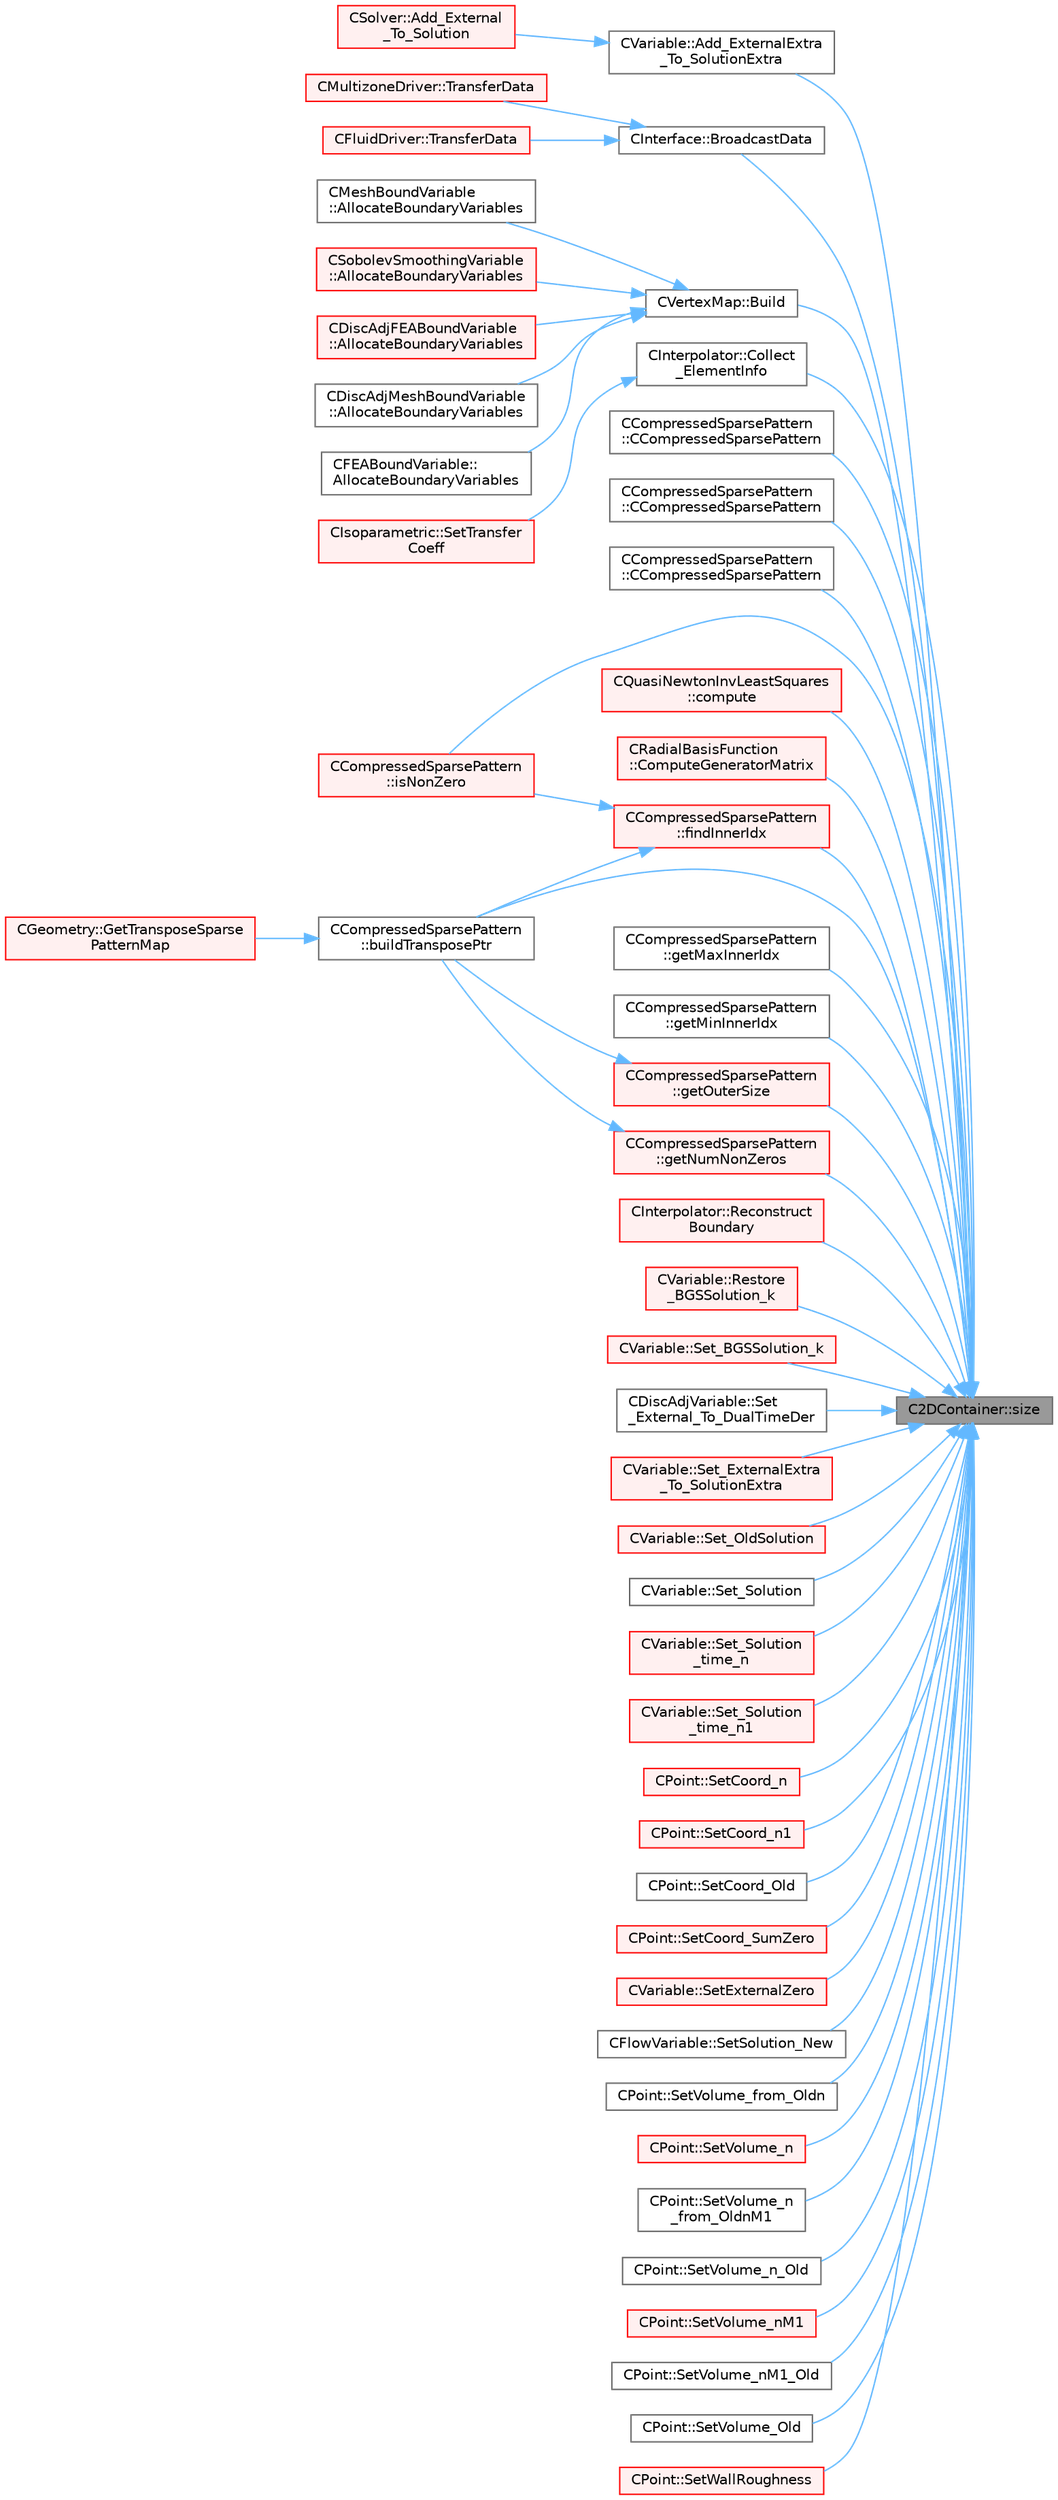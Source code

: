 digraph "C2DContainer::size"
{
 // LATEX_PDF_SIZE
  bgcolor="transparent";
  edge [fontname=Helvetica,fontsize=10,labelfontname=Helvetica,labelfontsize=10];
  node [fontname=Helvetica,fontsize=10,shape=box,height=0.2,width=0.4];
  rankdir="RL";
  Node1 [id="Node000001",label="C2DContainer::size",height=0.2,width=0.4,color="gray40", fillcolor="grey60", style="filled", fontcolor="black",tooltip=" "];
  Node1 -> Node2 [id="edge1_Node000001_Node000002",dir="back",color="steelblue1",style="solid",tooltip=" "];
  Node2 [id="Node000002",label="CVariable::Add_ExternalExtra\l_To_SolutionExtra",height=0.2,width=0.4,color="grey40", fillcolor="white", style="filled",URL="$classCVariable.html#a763268a9c4a2e25b871117743251463c",tooltip="Add the external contribution to the solution for the extra adjoint solutions."];
  Node2 -> Node3 [id="edge2_Node000002_Node000003",dir="back",color="steelblue1",style="solid",tooltip=" "];
  Node3 [id="Node000003",label="CSolver::Add_External\l_To_Solution",height=0.2,width=0.4,color="red", fillcolor="#FFF0F0", style="filled",URL="$classCSolver.html#a0ece4e9ec78dcbcb3b9d980f01f7b17c",tooltip="Add External to Solution vector."];
  Node1 -> Node9 [id="edge3_Node000001_Node000009",dir="back",color="steelblue1",style="solid",tooltip=" "];
  Node9 [id="Node000009",label="CInterface::BroadcastData",height=0.2,width=0.4,color="grey40", fillcolor="white", style="filled",URL="$classCInterface.html#ae96b2c6b2dda67461705d7ef160c289d",tooltip="Interpolate data and broadcast it into all processors, for nonmatching meshes."];
  Node9 -> Node10 [id="edge4_Node000009_Node000010",dir="back",color="steelblue1",style="solid",tooltip=" "];
  Node10 [id="Node000010",label="CFluidDriver::TransferData",height=0.2,width=0.4,color="red", fillcolor="#FFF0F0", style="filled",URL="$classCFluidDriver.html#a313e9a3af5999f5ae2e45f398da21df6",tooltip="Transfer data among different zones (multiple zone)."];
  Node9 -> Node13 [id="edge5_Node000009_Node000013",dir="back",color="steelblue1",style="solid",tooltip=" "];
  Node13 [id="Node000013",label="CMultizoneDriver::TransferData",height=0.2,width=0.4,color="red", fillcolor="#FFF0F0", style="filled",URL="$classCMultizoneDriver.html#ac25d737397546e3a311a6c286a9ce773",tooltip="Routine to provide all the desired physical transfers between the different zones during one iteratio..."];
  Node1 -> Node22 [id="edge6_Node000001_Node000022",dir="back",color="steelblue1",style="solid",tooltip=" "];
  Node22 [id="Node000022",label="CVertexMap::Build",height=0.2,width=0.4,color="grey40", fillcolor="white", style="filled",URL="$classCVertexMap.html#adaaf69514da251457a61c66bee0b0fdc",tooltip="Build the point to vertex map."];
  Node22 -> Node23 [id="edge7_Node000022_Node000023",dir="back",color="steelblue1",style="solid",tooltip=" "];
  Node23 [id="Node000023",label="CSobolevSmoothingVariable\l::AllocateBoundaryVariables",height=0.2,width=0.4,color="red", fillcolor="#FFF0F0", style="filled",URL="$classCSobolevSmoothingVariable.html#a77ac20c700918b8334078d3a9b7da741",tooltip="Allocate member variables for points marked as vertex (via \"MarkAsBoundaryPoint\")."];
  Node22 -> Node25 [id="edge8_Node000022_Node000025",dir="back",color="steelblue1",style="solid",tooltip=" "];
  Node25 [id="Node000025",label="CDiscAdjFEABoundVariable\l::AllocateBoundaryVariables",height=0.2,width=0.4,color="red", fillcolor="#FFF0F0", style="filled",URL="$classCDiscAdjFEABoundVariable.html#a5d7ccf79425d4b332ffbf7e0405b9eed",tooltip="Allocate member variables for points marked as vertex (via \"Set_isVertex\")."];
  Node22 -> Node27 [id="edge9_Node000022_Node000027",dir="back",color="steelblue1",style="solid",tooltip=" "];
  Node27 [id="Node000027",label="CDiscAdjMeshBoundVariable\l::AllocateBoundaryVariables",height=0.2,width=0.4,color="grey40", fillcolor="white", style="filled",URL="$classCDiscAdjMeshBoundVariable.html#aaea48260d6aa58df1b0d0dd80728b0ea",tooltip="Allocate member variables for points marked as vertex (via \"Set_isVertex\")."];
  Node22 -> Node28 [id="edge10_Node000022_Node000028",dir="back",color="steelblue1",style="solid",tooltip=" "];
  Node28 [id="Node000028",label="CFEABoundVariable::\lAllocateBoundaryVariables",height=0.2,width=0.4,color="grey40", fillcolor="white", style="filled",URL="$classCFEABoundVariable.html#a71f03a67df03a2631e2d2231bc58d5ab",tooltip="Allocate member variables for points marked as vertex (via \"Set_isVertex\")."];
  Node22 -> Node29 [id="edge11_Node000022_Node000029",dir="back",color="steelblue1",style="solid",tooltip=" "];
  Node29 [id="Node000029",label="CMeshBoundVariable\l::AllocateBoundaryVariables",height=0.2,width=0.4,color="grey40", fillcolor="white", style="filled",URL="$classCMeshBoundVariable.html#a18d608e26f2c28261461f7c36596f26f",tooltip="Allocate member variables for points marked as vertex (via \"Set_isVertex\")."];
  Node1 -> Node30 [id="edge12_Node000001_Node000030",dir="back",color="steelblue1",style="solid",tooltip=" "];
  Node30 [id="Node000030",label="CCompressedSparsePattern\l::buildTransposePtr",height=0.2,width=0.4,color="grey40", fillcolor="white", style="filled",URL="$classCCompressedSparsePattern.html#aeda12f12ffb4d5161ec075c63c0f9042",tooltip="Build a list of pointers to the transpose entries of the pattern, requires symmetry."];
  Node30 -> Node31 [id="edge13_Node000030_Node000031",dir="back",color="steelblue1",style="solid",tooltip=" "];
  Node31 [id="Node000031",label="CGeometry::GetTransposeSparse\lPatternMap",height=0.2,width=0.4,color="red", fillcolor="#FFF0F0", style="filled",URL="$classCGeometry.html#a93838f0e718dd1c69b1a39e30083ad88",tooltip="Get the transpose of the (main, i.e 0 fill) sparse pattern (e.g. CSR becomes CSC)."];
  Node1 -> Node50 [id="edge14_Node000001_Node000050",dir="back",color="steelblue1",style="solid",tooltip=" "];
  Node50 [id="Node000050",label="CCompressedSparsePattern\l::CCompressedSparsePattern",height=0.2,width=0.4,color="grey40", fillcolor="white", style="filled",URL="$classCCompressedSparsePattern.html#ac3c500ea32c30ffb77066823a5f2a79c",tooltip="Build from a \"list of lists\" type object."];
  Node1 -> Node51 [id="edge15_Node000001_Node000051",dir="back",color="steelblue1",style="solid",tooltip=" "];
  Node51 [id="Node000051",label="CCompressedSparsePattern\l::CCompressedSparsePattern",height=0.2,width=0.4,color="grey40", fillcolor="white", style="filled",URL="$classCCompressedSparsePattern.html#a07f79c4d02280eb72748ba210b4ea33c",tooltip="Construct from vector-like objects of any type with methods \"size()\" and \"data()\" (returning a pointe..."];
  Node1 -> Node52 [id="edge16_Node000001_Node000052",dir="back",color="steelblue1",style="solid",tooltip=" "];
  Node52 [id="Node000052",label="CCompressedSparsePattern\l::CCompressedSparsePattern",height=0.2,width=0.4,color="grey40", fillcolor="white", style="filled",URL="$classCCompressedSparsePattern.html#a7239778e4a603e28ccb2f426a565c20d",tooltip="Construct from rvalue refs."];
  Node1 -> Node53 [id="edge17_Node000001_Node000053",dir="back",color="steelblue1",style="solid",tooltip=" "];
  Node53 [id="Node000053",label="CInterpolator::Collect\l_ElementInfo",height=0.2,width=0.4,color="grey40", fillcolor="white", style="filled",URL="$classCInterpolator.html#a4819e25dda8cd39779103d2355dacf2d",tooltip="Collect all donor elements in an interface pair."];
  Node53 -> Node54 [id="edge18_Node000053_Node000054",dir="back",color="steelblue1",style="solid",tooltip=" "];
  Node54 [id="Node000054",label="CIsoparametric::SetTransfer\lCoeff",height=0.2,width=0.4,color="red", fillcolor="#FFF0F0", style="filled",URL="$classCIsoparametric.html#a49aa2bab50cc3150fd09d95710bfbf05",tooltip="Set up transfer matrix defining relation between two meshes."];
  Node1 -> Node56 [id="edge19_Node000001_Node000056",dir="back",color="steelblue1",style="solid",tooltip=" "];
  Node56 [id="Node000056",label="CQuasiNewtonInvLeastSquares\l::compute",height=0.2,width=0.4,color="red", fillcolor="#FFF0F0", style="filled",URL="$classCQuasiNewtonInvLeastSquares.html#af7b224ea297649e557ef8e16b16288f8",tooltip="Compute and return a new approximation."];
  Node1 -> Node58 [id="edge20_Node000001_Node000058",dir="back",color="steelblue1",style="solid",tooltip=" "];
  Node58 [id="Node000058",label="CRadialBasisFunction\l::ComputeGeneratorMatrix",height=0.2,width=0.4,color="red", fillcolor="#FFF0F0", style="filled",URL="$classCRadialBasisFunction.html#a2af4b57e0f1738a776fdcdcf1be79bf9",tooltip="Compute the RBF \"generator\" matrix with or without polynomial terms."];
  Node1 -> Node61 [id="edge21_Node000001_Node000061",dir="back",color="steelblue1",style="solid",tooltip=" "];
  Node61 [id="Node000061",label="CCompressedSparsePattern\l::findInnerIdx",height=0.2,width=0.4,color="red", fillcolor="#FFF0F0", style="filled",URL="$classCCompressedSparsePattern.html#a9c10bdb2c025b6d23fe71497593c638e",tooltip=" "];
  Node61 -> Node30 [id="edge22_Node000061_Node000030",dir="back",color="steelblue1",style="solid",tooltip=" "];
  Node61 -> Node64 [id="edge23_Node000061_Node000064",dir="back",color="steelblue1",style="solid",tooltip=" "];
  Node64 [id="Node000064",label="CCompressedSparsePattern\l::isNonZero",height=0.2,width=0.4,color="red", fillcolor="#FFF0F0", style="filled",URL="$classCCompressedSparsePattern.html#aad301edf20330aa7f4380d33e0a86e45",tooltip=" "];
  Node1 -> Node68 [id="edge24_Node000001_Node000068",dir="back",color="steelblue1",style="solid",tooltip=" "];
  Node68 [id="Node000068",label="CCompressedSparsePattern\l::getMaxInnerIdx",height=0.2,width=0.4,color="grey40", fillcolor="white", style="filled",URL="$classCCompressedSparsePattern.html#a61ba6459b64fdb9b129ee4e39a71883c",tooltip=" "];
  Node1 -> Node69 [id="edge25_Node000001_Node000069",dir="back",color="steelblue1",style="solid",tooltip=" "];
  Node69 [id="Node000069",label="CCompressedSparsePattern\l::getMinInnerIdx",height=0.2,width=0.4,color="grey40", fillcolor="white", style="filled",URL="$classCCompressedSparsePattern.html#ac128304339cee52b5d50535c416e0907",tooltip=" "];
  Node1 -> Node70 [id="edge26_Node000001_Node000070",dir="back",color="steelblue1",style="solid",tooltip=" "];
  Node70 [id="Node000070",label="CCompressedSparsePattern\l::getNumNonZeros",height=0.2,width=0.4,color="red", fillcolor="#FFF0F0", style="filled",URL="$classCCompressedSparsePattern.html#abbca9e2c2e9f3d3f568772f9edf0c0aa",tooltip=" "];
  Node70 -> Node30 [id="edge27_Node000070_Node000030",dir="back",color="steelblue1",style="solid",tooltip=" "];
  Node1 -> Node130 [id="edge28_Node000001_Node000130",dir="back",color="steelblue1",style="solid",tooltip=" "];
  Node130 [id="Node000130",label="CCompressedSparsePattern\l::getOuterSize",height=0.2,width=0.4,color="red", fillcolor="#FFF0F0", style="filled",URL="$classCCompressedSparsePattern.html#a4de286153b0c181571a5c6177ee65bdf",tooltip=" "];
  Node130 -> Node30 [id="edge29_Node000130_Node000030",dir="back",color="steelblue1",style="solid",tooltip=" "];
  Node1 -> Node64 [id="edge30_Node000001_Node000064",dir="back",color="steelblue1",style="solid",tooltip=" "];
  Node1 -> Node133 [id="edge31_Node000001_Node000133",dir="back",color="steelblue1",style="solid",tooltip=" "];
  Node133 [id="Node000133",label="CInterpolator::Reconstruct\lBoundary",height=0.2,width=0.4,color="red", fillcolor="#FFF0F0", style="filled",URL="$classCInterpolator.html#a0e540fa087c1e38014304821955de9e3",tooltip="Reconstruct the boundary connectivity from parallel partitioning and broadcasts it to all threads."];
  Node1 -> Node136 [id="edge32_Node000001_Node000136",dir="back",color="steelblue1",style="solid",tooltip=" "];
  Node136 [id="Node000136",label="CVariable::Restore\l_BGSSolution_k",height=0.2,width=0.4,color="red", fillcolor="#FFF0F0", style="filled",URL="$classCVariable.html#a042bec6e97bf376a7c7b0dccf25418f4",tooltip="Restore the previous BGS subiteration to solution."];
  Node1 -> Node138 [id="edge33_Node000001_Node000138",dir="back",color="steelblue1",style="solid",tooltip=" "];
  Node138 [id="Node000138",label="CVariable::Set_BGSSolution_k",height=0.2,width=0.4,color="red", fillcolor="#FFF0F0", style="filled",URL="$classCVariable.html#aa47456564bac33106a460be201d4c843",tooltip="Set the value of the solution in the previous BGS subiteration."];
  Node1 -> Node146 [id="edge34_Node000001_Node000146",dir="back",color="steelblue1",style="solid",tooltip=" "];
  Node146 [id="Node000146",label="CDiscAdjVariable::Set\l_External_To_DualTimeDer",height=0.2,width=0.4,color="grey40", fillcolor="white", style="filled",URL="$classCDiscAdjVariable.html#a94654d0f281145d2c7b7f4bd92539559",tooltip="Set Dual-time derivative contributions to the external."];
  Node1 -> Node147 [id="edge35_Node000001_Node000147",dir="back",color="steelblue1",style="solid",tooltip=" "];
  Node147 [id="Node000147",label="CVariable::Set_ExternalExtra\l_To_SolutionExtra",height=0.2,width=0.4,color="red", fillcolor="#FFF0F0", style="filled",URL="$classCVariable.html#addd0ef0cc73ab69f41efe3218c384dbf",tooltip="Store the adjoint solution of the extra adjoint into the external container."];
  Node1 -> Node150 [id="edge36_Node000001_Node000150",dir="back",color="steelblue1",style="solid",tooltip=" "];
  Node150 [id="Node000150",label="CVariable::Set_OldSolution",height=0.2,width=0.4,color="red", fillcolor="#FFF0F0", style="filled",URL="$classCVariable.html#af7ab5687fab17a8840ebcbf1f1927634",tooltip="Set old variables to the value of the current variables."];
  Node1 -> Node160 [id="edge37_Node000001_Node000160",dir="back",color="steelblue1",style="solid",tooltip=" "];
  Node160 [id="Node000160",label="CVariable::Set_Solution",height=0.2,width=0.4,color="grey40", fillcolor="white", style="filled",URL="$classCVariable.html#abb81e2db3fb884dc4898e7652107a6f3",tooltip="Set variables to the value of the old variables."];
  Node1 -> Node161 [id="edge38_Node000001_Node000161",dir="back",color="steelblue1",style="solid",tooltip=" "];
  Node161 [id="Node000161",label="CVariable::Set_Solution\l_time_n",height=0.2,width=0.4,color="red", fillcolor="#FFF0F0", style="filled",URL="$classCVariable.html#abf55f051089ec13d9c0422ed3389a9dc",tooltip="Set the variable solution at time n."];
  Node1 -> Node215 [id="edge39_Node000001_Node000215",dir="back",color="steelblue1",style="solid",tooltip=" "];
  Node215 [id="Node000215",label="CVariable::Set_Solution\l_time_n1",height=0.2,width=0.4,color="red", fillcolor="#FFF0F0", style="filled",URL="$classCVariable.html#a527a337871bb37c3bb2df40c2b946884",tooltip="Set the variable solution at time n-1."];
  Node1 -> Node216 [id="edge40_Node000001_Node000216",dir="back",color="steelblue1",style="solid",tooltip=" "];
  Node216 [id="Node000216",label="CPoint::SetCoord_n",height=0.2,width=0.4,color="red", fillcolor="#FFF0F0", style="filled",URL="$classCPoint.html#ae01b3a0ffa94ce8b8ed6d1267b2fd7cf",tooltip="Set the coordinates of the control volume at time n to the ones in Coord."];
  Node1 -> Node243 [id="edge41_Node000001_Node000243",dir="back",color="steelblue1",style="solid",tooltip=" "];
  Node243 [id="Node000243",label="CPoint::SetCoord_n1",height=0.2,width=0.4,color="red", fillcolor="#FFF0F0", style="filled",URL="$classCPoint.html#a302a4933af6a0ea9c1bbda0aca8c5539",tooltip="Set the coordinates of the control volume at time n-1 to the ones in Coord_n."];
  Node1 -> Node244 [id="edge42_Node000001_Node000244",dir="back",color="steelblue1",style="solid",tooltip=" "];
  Node244 [id="Node000244",label="CPoint::SetCoord_Old",height=0.2,width=0.4,color="grey40", fillcolor="white", style="filled",URL="$classCPoint.html#a0cd2264e22e64c7b7506b409ce0114f1",tooltip="Set the value of the vector Coord_Old to Coord."];
  Node1 -> Node245 [id="edge43_Node000001_Node000245",dir="back",color="steelblue1",style="solid",tooltip=" "];
  Node245 [id="Node000245",label="CPoint::SetCoord_SumZero",height=0.2,width=0.4,color="red", fillcolor="#FFF0F0", style="filled",URL="$classCPoint.html#aeb146ff19122439e9e8ea48c07e11aaf",tooltip="Initialize the vector Coord_Sum."];
  Node1 -> Node246 [id="edge44_Node000001_Node000246",dir="back",color="steelblue1",style="solid",tooltip=" "];
  Node246 [id="Node000246",label="CVariable::SetExternalZero",height=0.2,width=0.4,color="red", fillcolor="#FFF0F0", style="filled",URL="$classCVariable.html#aa02ebea850e32a05e09215b3d109ac80",tooltip="Set external contributions to zero."];
  Node1 -> Node250 [id="edge45_Node000001_Node000250",dir="back",color="steelblue1",style="solid",tooltip=" "];
  Node250 [id="Node000250",label="CFlowVariable::SetSolution_New",height=0.2,width=0.4,color="grey40", fillcolor="white", style="filled",URL="$classCFlowVariable.html#a54c42a11b8f9e7bc21ab76aec88dd653",tooltip="Set the new solution container for Classical RK4."];
  Node1 -> Node251 [id="edge46_Node000001_Node000251",dir="back",color="steelblue1",style="solid",tooltip=" "];
  Node251 [id="Node000251",label="CPoint::SetVolume_from_Oldn",height=0.2,width=0.4,color="grey40", fillcolor="white", style="filled",URL="$classCPoint.html#a936b6281e61adb206e007ee046277d74",tooltip="Set the volume of the control volume at current time using time n."];
  Node1 -> Node252 [id="edge47_Node000001_Node000252",dir="back",color="steelblue1",style="solid",tooltip=" "];
  Node252 [id="Node000252",label="CPoint::SetVolume_n",height=0.2,width=0.4,color="red", fillcolor="#FFF0F0", style="filled",URL="$classCPoint.html#a28c3094d7d716bde7f38ec6d25d5cf53",tooltip="Set the volume of the control volume at time n."];
  Node1 -> Node254 [id="edge48_Node000001_Node000254",dir="back",color="steelblue1",style="solid",tooltip=" "];
  Node254 [id="Node000254",label="CPoint::SetVolume_n\l_from_OldnM1",height=0.2,width=0.4,color="grey40", fillcolor="white", style="filled",URL="$classCPoint.html#a891d512f5d08be5af4e38def5b4ea3a7",tooltip="Set the volume of the control volume at time n using n-1."];
  Node1 -> Node255 [id="edge49_Node000001_Node000255",dir="back",color="steelblue1",style="solid",tooltip=" "];
  Node255 [id="Node000255",label="CPoint::SetVolume_n_Old",height=0.2,width=0.4,color="grey40", fillcolor="white", style="filled",URL="$classCPoint.html#a7d6986fb57e317c0df353151c757a8e9",tooltip="Set the Volume_n to Volume_n_Old."];
  Node1 -> Node256 [id="edge50_Node000001_Node000256",dir="back",color="steelblue1",style="solid",tooltip=" "];
  Node256 [id="Node000256",label="CPoint::SetVolume_nM1",height=0.2,width=0.4,color="red", fillcolor="#FFF0F0", style="filled",URL="$classCPoint.html#a8e529c66b31e076a245736dbb873a5f4",tooltip="Set the volume of the control volume at time n-1."];
  Node1 -> Node257 [id="edge51_Node000001_Node000257",dir="back",color="steelblue1",style="solid",tooltip=" "];
  Node257 [id="Node000257",label="CPoint::SetVolume_nM1_Old",height=0.2,width=0.4,color="grey40", fillcolor="white", style="filled",URL="$classCPoint.html#a758fb94576ebf68b413100fa35244446",tooltip="Set the Volume_nM1 to Volume_nM1_Old."];
  Node1 -> Node258 [id="edge52_Node000001_Node000258",dir="back",color="steelblue1",style="solid",tooltip=" "];
  Node258 [id="Node000258",label="CPoint::SetVolume_Old",height=0.2,width=0.4,color="grey40", fillcolor="white", style="filled",URL="$classCPoint.html#a51c1d0e7824c5a4b97fbe9435e5a8dbb",tooltip="Set the Volume to Volume_Old."];
  Node1 -> Node259 [id="edge53_Node000001_Node000259",dir="back",color="steelblue1",style="solid",tooltip=" "];
  Node259 [id="Node000259",label="CPoint::SetWallRoughness",height=0.2,width=0.4,color="red", fillcolor="#FFF0F0", style="filled",URL="$classCPoint.html#a36442ada0dbc716be6e3c9222f9721df",tooltip="Set wall roughnesses according to stored closest wall information."];
}
